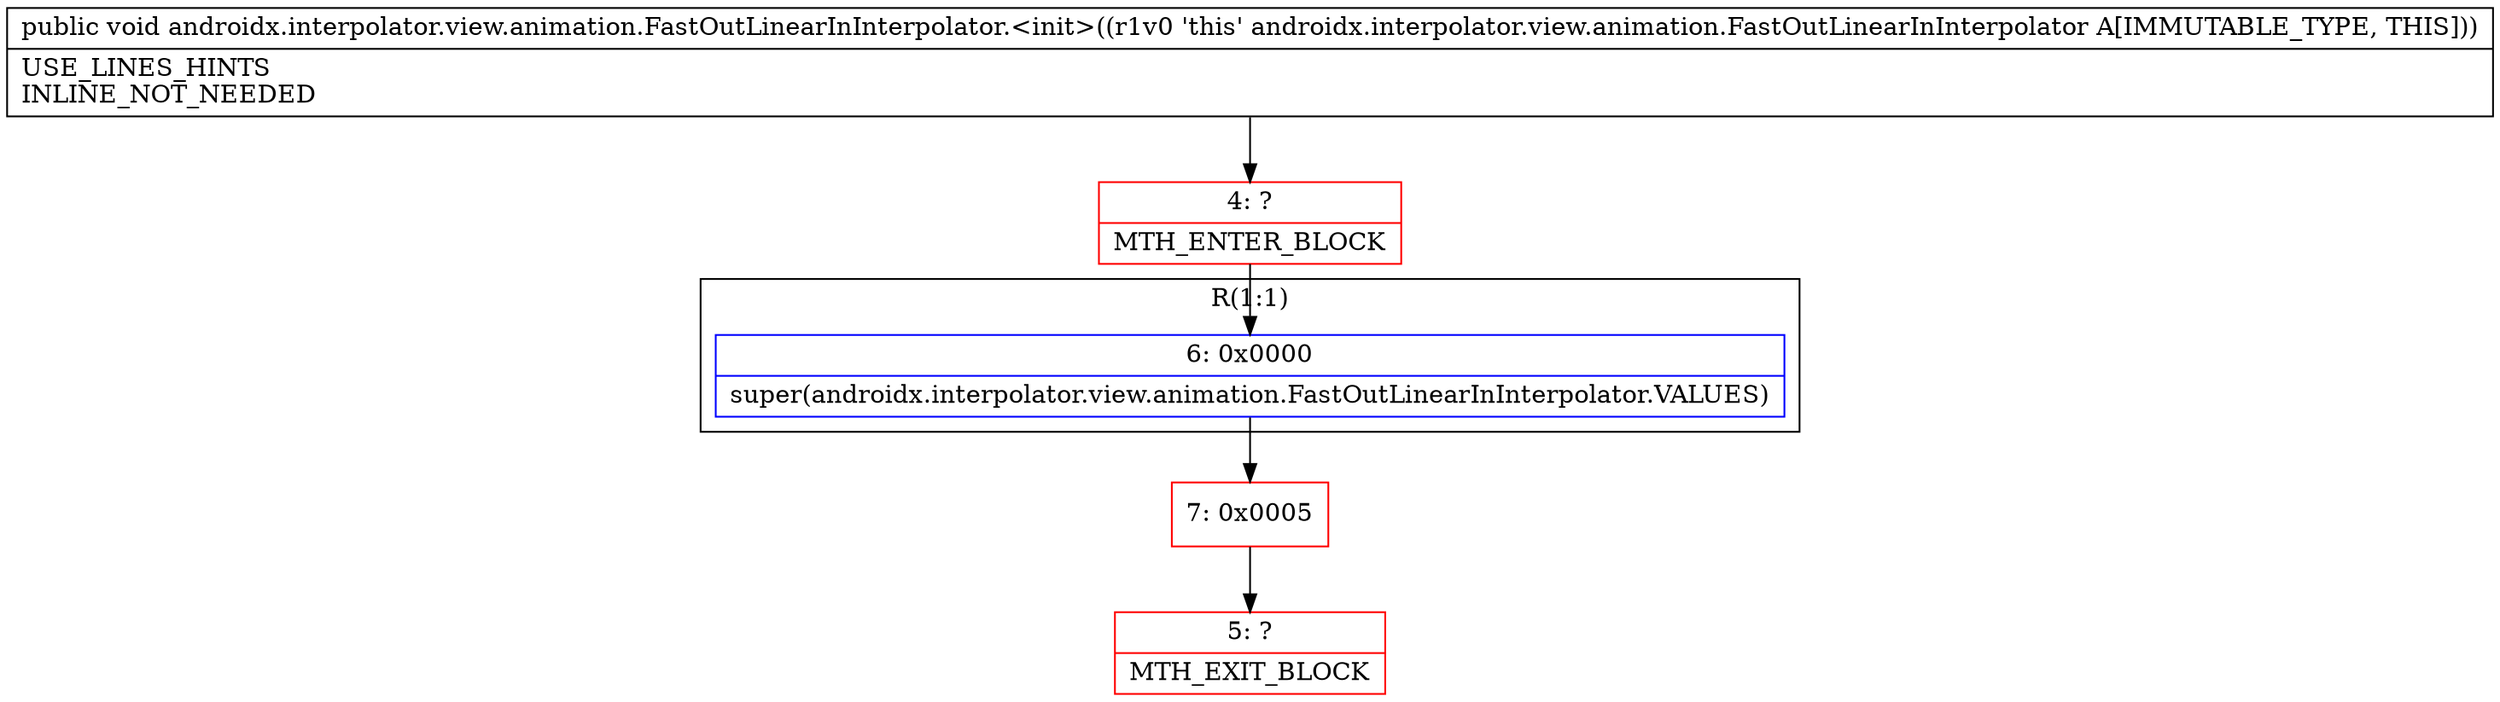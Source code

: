 digraph "CFG forandroidx.interpolator.view.animation.FastOutLinearInInterpolator.\<init\>()V" {
subgraph cluster_Region_1740841704 {
label = "R(1:1)";
node [shape=record,color=blue];
Node_6 [shape=record,label="{6\:\ 0x0000|super(androidx.interpolator.view.animation.FastOutLinearInInterpolator.VALUES)\l}"];
}
Node_4 [shape=record,color=red,label="{4\:\ ?|MTH_ENTER_BLOCK\l}"];
Node_7 [shape=record,color=red,label="{7\:\ 0x0005}"];
Node_5 [shape=record,color=red,label="{5\:\ ?|MTH_EXIT_BLOCK\l}"];
MethodNode[shape=record,label="{public void androidx.interpolator.view.animation.FastOutLinearInInterpolator.\<init\>((r1v0 'this' androidx.interpolator.view.animation.FastOutLinearInInterpolator A[IMMUTABLE_TYPE, THIS]))  | USE_LINES_HINTS\lINLINE_NOT_NEEDED\l}"];
MethodNode -> Node_4;Node_6 -> Node_7;
Node_4 -> Node_6;
Node_7 -> Node_5;
}


